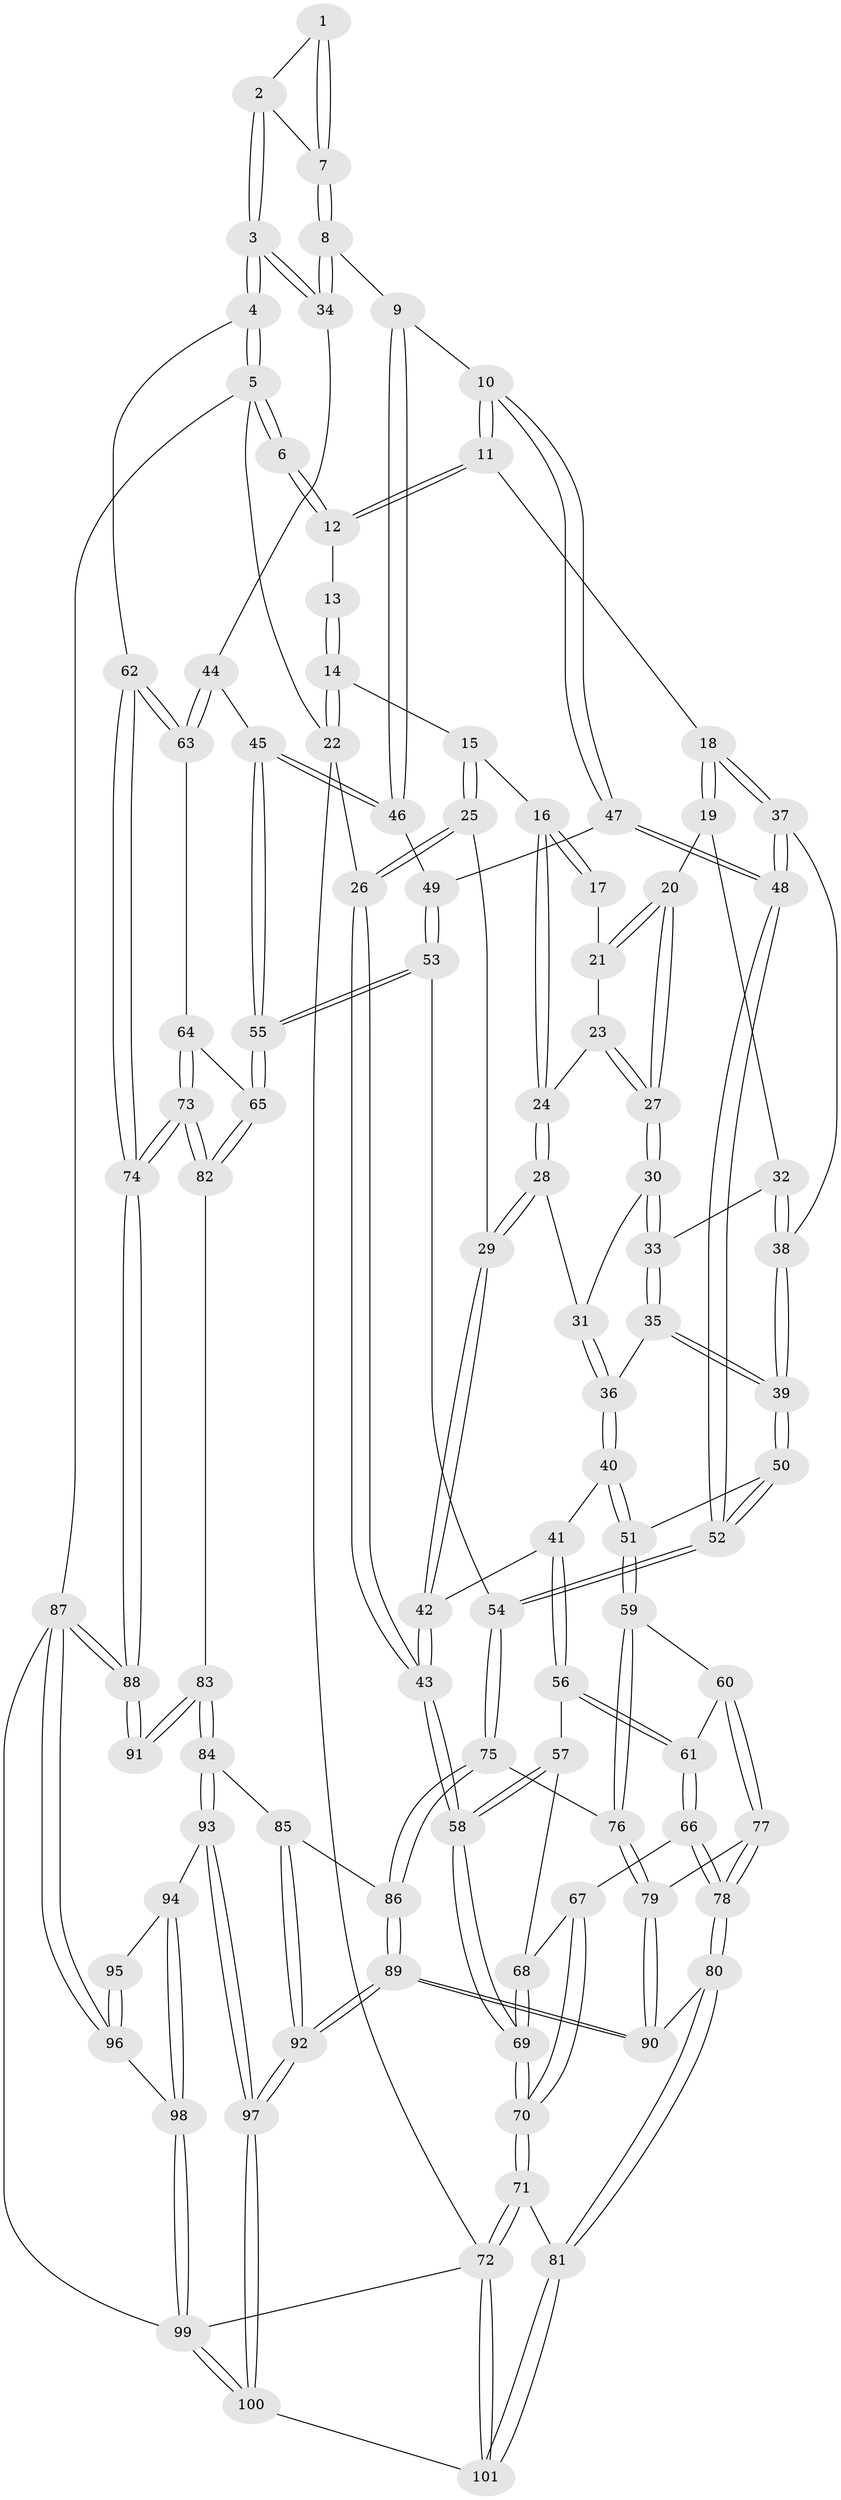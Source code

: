 // coarse degree distribution, {3: 0.1724137931034483, 4: 0.41379310344827586, 5: 0.3448275862068966, 6: 0.05172413793103448, 2: 0.017241379310344827}
// Generated by graph-tools (version 1.1) at 2025/24/03/03/25 07:24:37]
// undirected, 101 vertices, 249 edges
graph export_dot {
graph [start="1"]
  node [color=gray90,style=filled];
  1 [pos="+0.8742429048996792+0"];
  2 [pos="+0.9561440233234518+0.0934276700672078"];
  3 [pos="+1+0.24793789941150984"];
  4 [pos="+1+0.2582510227088888"];
  5 [pos="+1+0"];
  6 [pos="+0.8538642144866132+0"];
  7 [pos="+0.812622840791346+0.10879457029726078"];
  8 [pos="+0.7958245332422508+0.12239565350213863"];
  9 [pos="+0.6745102726294231+0.09949598071520353"];
  10 [pos="+0.638308770349707+0.08301462416659242"];
  11 [pos="+0.5945475429400139+0.03331283800757128"];
  12 [pos="+0.5745052382180311+0"];
  13 [pos="+0.3796265687002806+0"];
  14 [pos="+0+0"];
  15 [pos="+0.1798489035055712+0.005972673812806482"];
  16 [pos="+0.2272470253655952+0.06885412476289357"];
  17 [pos="+0.33502982046420693+0"];
  18 [pos="+0.5136192885790225+0.11193152652824803"];
  19 [pos="+0.4132463520215624+0.10775327183815427"];
  20 [pos="+0.356521831877023+0.09351577396760791"];
  21 [pos="+0.33716582826386093+0.026726389783639774"];
  22 [pos="+0+0"];
  23 [pos="+0.2708490732720764+0.087717590320458"];
  24 [pos="+0.2312287811882709+0.10180435119063742"];
  25 [pos="+0.16559005950361502+0.1064850375111626"];
  26 [pos="+0+0"];
  27 [pos="+0.33801494757768635+0.12048392580617551"];
  28 [pos="+0.21797744459113783+0.14682600953804942"];
  29 [pos="+0.2171395287109831+0.14744906262033017"];
  30 [pos="+0.3335612277630532+0.1301651654710821"];
  31 [pos="+0.26751496577489614+0.1517495320848633"];
  32 [pos="+0.38043717095504465+0.18252776498752984"];
  33 [pos="+0.3510645774139101+0.17573620672614557"];
  34 [pos="+0.8403523786719989+0.23880131174882693"];
  35 [pos="+0.3282997899067644+0.21412637313973745"];
  36 [pos="+0.313463369386479+0.21899367475241593"];
  37 [pos="+0.4866731399067239+0.18314882246270722"];
  38 [pos="+0.4358872679563908+0.21694270130686175"];
  39 [pos="+0.40420112852546386+0.27672445998941825"];
  40 [pos="+0.25472602341301603+0.28333921647973503"];
  41 [pos="+0.2007560586706553+0.271099669601205"];
  42 [pos="+0.1818751724770573+0.2166205066018243"];
  43 [pos="+0+0.08239624247090241"];
  44 [pos="+0.7988055179733008+0.2831729493644012"];
  45 [pos="+0.7644284712561867+0.2902937754537339"];
  46 [pos="+0.7460474284418922+0.27734640121081167"];
  47 [pos="+0.6301876546046765+0.2133543446235265"];
  48 [pos="+0.5362323020095837+0.27163106318080454"];
  49 [pos="+0.6492884161705075+0.26066796056543834"];
  50 [pos="+0.39329279998333133+0.3714158828847103"];
  51 [pos="+0.3686275501240936+0.379779951563506"];
  52 [pos="+0.5393650181095668+0.408651178501088"];
  53 [pos="+0.5751756608380186+0.42405907785008656"];
  54 [pos="+0.5596378271832944+0.42408860488127476"];
  55 [pos="+0.6613465263031205+0.45026459609080044"];
  56 [pos="+0.15756354937789932+0.32963878530526797"];
  57 [pos="+0.1073665076019927+0.3335508445781172"];
  58 [pos="+0+0.1386766251863573"];
  59 [pos="+0.35766211021540684+0.39456809069499005"];
  60 [pos="+0.2518087107004264+0.45195257335801525"];
  61 [pos="+0.18966172042953305+0.44076147979540403"];
  62 [pos="+1+0.3941892238072355"];
  63 [pos="+0.8262854834075412+0.3376065892008092"];
  64 [pos="+0.8341266916582757+0.41761346435311886"];
  65 [pos="+0.6796650969857199+0.46707269092092546"];
  66 [pos="+0.15398939217450902+0.4704150891852947"];
  67 [pos="+0.057579440600500825+0.4187871628896092"];
  68 [pos="+0.0577700228511953+0.41055764075623885"];
  69 [pos="+0+0.15776752668016872"];
  70 [pos="+0+0.7493810153477405"];
  71 [pos="+0+0.7846412354729091"];
  72 [pos="+0+1"];
  73 [pos="+1+0.5332512318036434"];
  74 [pos="+1+0.5523559733977825"];
  75 [pos="+0.4916680861066608+0.5746451673956158"];
  76 [pos="+0.37607799870302827+0.6097306798422161"];
  77 [pos="+0.26237523544663993+0.514152970431521"];
  78 [pos="+0.05936531106596758+0.6928726591641349"];
  79 [pos="+0.35205150571085236+0.6320340563251851"];
  80 [pos="+0.04954702360976863+0.7102857056115414"];
  81 [pos="+0+0.7378397459610428"];
  82 [pos="+0.7122073038083552+0.5406349913737735"];
  83 [pos="+0.7071593977952009+0.6160482338886039"];
  84 [pos="+0.6744419587626594+0.6957127089300417"];
  85 [pos="+0.6108858212311761+0.6834875258746249"];
  86 [pos="+0.5543054230084233+0.6547586385072401"];
  87 [pos="+1+0.8087204353877787"];
  88 [pos="+1+0.5526381468635498"];
  89 [pos="+0.37455327229122576+0.807705739941404"];
  90 [pos="+0.3067238554377901+0.7238662256676704"];
  91 [pos="+0.968405962830974+0.6545230701257023"];
  92 [pos="+0.40917055910095446+0.8781729280464714"];
  93 [pos="+0.6909941236627166+0.7355507031341938"];
  94 [pos="+0.7694525240637153+0.7988174886292753"];
  95 [pos="+0.9344436195352361+0.6834310129107486"];
  96 [pos="+0.907619803011575+0.8777201231454524"];
  97 [pos="+0.44121175939421975+0.9823455892495561"];
  98 [pos="+0.7976438798844013+0.9125968530477782"];
  99 [pos="+0.7386865960576966+1"];
  100 [pos="+0.44250500435840495+1"];
  101 [pos="+0.3935386231355587+1"];
  1 -- 2;
  1 -- 7;
  1 -- 7;
  2 -- 3;
  2 -- 3;
  2 -- 7;
  3 -- 4;
  3 -- 4;
  3 -- 34;
  3 -- 34;
  4 -- 5;
  4 -- 5;
  4 -- 62;
  5 -- 6;
  5 -- 6;
  5 -- 22;
  5 -- 87;
  6 -- 12;
  6 -- 12;
  7 -- 8;
  7 -- 8;
  8 -- 9;
  8 -- 34;
  8 -- 34;
  9 -- 10;
  9 -- 46;
  9 -- 46;
  10 -- 11;
  10 -- 11;
  10 -- 47;
  10 -- 47;
  11 -- 12;
  11 -- 12;
  11 -- 18;
  12 -- 13;
  13 -- 14;
  13 -- 14;
  14 -- 15;
  14 -- 22;
  14 -- 22;
  15 -- 16;
  15 -- 25;
  15 -- 25;
  16 -- 17;
  16 -- 17;
  16 -- 24;
  16 -- 24;
  17 -- 21;
  18 -- 19;
  18 -- 19;
  18 -- 37;
  18 -- 37;
  19 -- 20;
  19 -- 32;
  20 -- 21;
  20 -- 21;
  20 -- 27;
  20 -- 27;
  21 -- 23;
  22 -- 26;
  22 -- 72;
  23 -- 24;
  23 -- 27;
  23 -- 27;
  24 -- 28;
  24 -- 28;
  25 -- 26;
  25 -- 26;
  25 -- 29;
  26 -- 43;
  26 -- 43;
  27 -- 30;
  27 -- 30;
  28 -- 29;
  28 -- 29;
  28 -- 31;
  29 -- 42;
  29 -- 42;
  30 -- 31;
  30 -- 33;
  30 -- 33;
  31 -- 36;
  31 -- 36;
  32 -- 33;
  32 -- 38;
  32 -- 38;
  33 -- 35;
  33 -- 35;
  34 -- 44;
  35 -- 36;
  35 -- 39;
  35 -- 39;
  36 -- 40;
  36 -- 40;
  37 -- 38;
  37 -- 48;
  37 -- 48;
  38 -- 39;
  38 -- 39;
  39 -- 50;
  39 -- 50;
  40 -- 41;
  40 -- 51;
  40 -- 51;
  41 -- 42;
  41 -- 56;
  41 -- 56;
  42 -- 43;
  42 -- 43;
  43 -- 58;
  43 -- 58;
  44 -- 45;
  44 -- 63;
  44 -- 63;
  45 -- 46;
  45 -- 46;
  45 -- 55;
  45 -- 55;
  46 -- 49;
  47 -- 48;
  47 -- 48;
  47 -- 49;
  48 -- 52;
  48 -- 52;
  49 -- 53;
  49 -- 53;
  50 -- 51;
  50 -- 52;
  50 -- 52;
  51 -- 59;
  51 -- 59;
  52 -- 54;
  52 -- 54;
  53 -- 54;
  53 -- 55;
  53 -- 55;
  54 -- 75;
  54 -- 75;
  55 -- 65;
  55 -- 65;
  56 -- 57;
  56 -- 61;
  56 -- 61;
  57 -- 58;
  57 -- 58;
  57 -- 68;
  58 -- 69;
  58 -- 69;
  59 -- 60;
  59 -- 76;
  59 -- 76;
  60 -- 61;
  60 -- 77;
  60 -- 77;
  61 -- 66;
  61 -- 66;
  62 -- 63;
  62 -- 63;
  62 -- 74;
  62 -- 74;
  63 -- 64;
  64 -- 65;
  64 -- 73;
  64 -- 73;
  65 -- 82;
  65 -- 82;
  66 -- 67;
  66 -- 78;
  66 -- 78;
  67 -- 68;
  67 -- 70;
  67 -- 70;
  68 -- 69;
  68 -- 69;
  69 -- 70;
  69 -- 70;
  70 -- 71;
  70 -- 71;
  71 -- 72;
  71 -- 72;
  71 -- 81;
  72 -- 101;
  72 -- 101;
  72 -- 99;
  73 -- 74;
  73 -- 74;
  73 -- 82;
  73 -- 82;
  74 -- 88;
  74 -- 88;
  75 -- 76;
  75 -- 86;
  75 -- 86;
  76 -- 79;
  76 -- 79;
  77 -- 78;
  77 -- 78;
  77 -- 79;
  78 -- 80;
  78 -- 80;
  79 -- 90;
  79 -- 90;
  80 -- 81;
  80 -- 81;
  80 -- 90;
  81 -- 101;
  81 -- 101;
  82 -- 83;
  83 -- 84;
  83 -- 84;
  83 -- 91;
  83 -- 91;
  84 -- 85;
  84 -- 93;
  84 -- 93;
  85 -- 86;
  85 -- 92;
  85 -- 92;
  86 -- 89;
  86 -- 89;
  87 -- 88;
  87 -- 88;
  87 -- 96;
  87 -- 96;
  87 -- 99;
  88 -- 91;
  88 -- 91;
  89 -- 90;
  89 -- 90;
  89 -- 92;
  89 -- 92;
  92 -- 97;
  92 -- 97;
  93 -- 94;
  93 -- 97;
  93 -- 97;
  94 -- 95;
  94 -- 98;
  94 -- 98;
  95 -- 96;
  95 -- 96;
  96 -- 98;
  97 -- 100;
  97 -- 100;
  98 -- 99;
  98 -- 99;
  99 -- 100;
  99 -- 100;
  100 -- 101;
}
